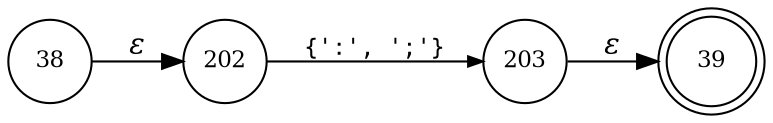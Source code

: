 digraph ATN {
rankdir=LR;
s39[fontsize=11, label="39", shape=doublecircle, fixedsize=true, width=.6];
s38[fontsize=11,label="38", shape=circle, fixedsize=true, width=.55, peripheries=1];
s202[fontsize=11,label="202", shape=circle, fixedsize=true, width=.55, peripheries=1];
s203[fontsize=11,label="203", shape=circle, fixedsize=true, width=.55, peripheries=1];
s38 -> s202 [fontname="Times-Italic", label="&epsilon;"];
s202 -> s203 [fontsize=11, fontname="Courier", arrowsize=.7, label = "{':', ';'}", arrowhead = normal];
s203 -> s39 [fontname="Times-Italic", label="&epsilon;"];
}